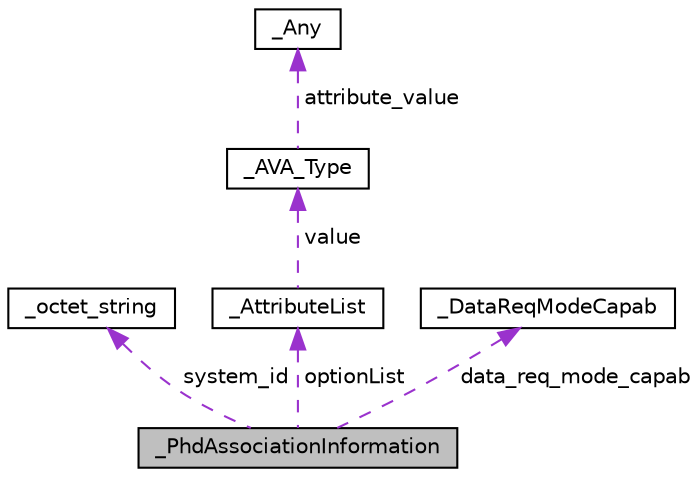 digraph "_PhdAssociationInformation"
{
  edge [fontname="Helvetica",fontsize="10",labelfontname="Helvetica",labelfontsize="10"];
  node [fontname="Helvetica",fontsize="10",shape=record];
  Node1 [label="_PhdAssociationInformation",height=0.2,width=0.4,color="black", fillcolor="grey75", style="filled", fontcolor="black"];
  Node2 -> Node1 [dir="back",color="darkorchid3",fontsize="10",style="dashed",label=" system_id" ,fontname="Helvetica"];
  Node2 [label="_octet_string",height=0.2,width=0.4,color="black", fillcolor="white", style="filled",URL="$struct__octet__string.html"];
  Node3 -> Node1 [dir="back",color="darkorchid3",fontsize="10",style="dashed",label=" optionList" ,fontname="Helvetica"];
  Node3 [label="_AttributeList",height=0.2,width=0.4,color="black", fillcolor="white", style="filled",URL="$struct___attribute_list.html"];
  Node4 -> Node3 [dir="back",color="darkorchid3",fontsize="10",style="dashed",label=" value" ,fontname="Helvetica"];
  Node4 [label="_AVA_Type",height=0.2,width=0.4,color="black", fillcolor="white", style="filled",URL="$struct___a_v_a___type.html"];
  Node5 -> Node4 [dir="back",color="darkorchid3",fontsize="10",style="dashed",label=" attribute_value" ,fontname="Helvetica"];
  Node5 [label="_Any",height=0.2,width=0.4,color="black", fillcolor="white", style="filled",URL="$struct___any.html"];
  Node6 -> Node1 [dir="back",color="darkorchid3",fontsize="10",style="dashed",label=" data_req_mode_capab" ,fontname="Helvetica"];
  Node6 [label="_DataReqModeCapab",height=0.2,width=0.4,color="black", fillcolor="white", style="filled",URL="$struct___data_req_mode_capab.html"];
}
